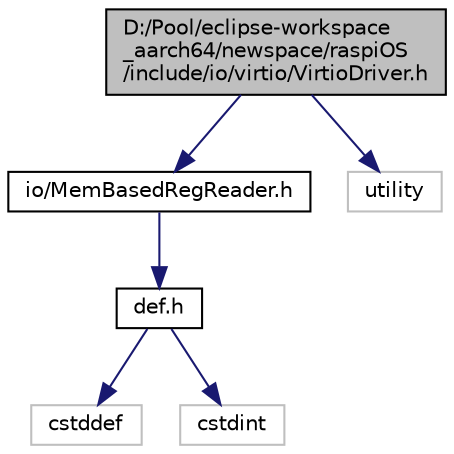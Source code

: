 digraph "D:/Pool/eclipse-workspace_aarch64/newspace/raspiOS/include/io/virtio/VirtioDriver.h"
{
  edge [fontname="Helvetica",fontsize="10",labelfontname="Helvetica",labelfontsize="10"];
  node [fontname="Helvetica",fontsize="10",shape=record];
  Node2011 [label="D:/Pool/eclipse-workspace\l_aarch64/newspace/raspiOS\l/include/io/virtio/VirtioDriver.h",height=0.2,width=0.4,color="black", fillcolor="grey75", style="filled", fontcolor="black"];
  Node2011 -> Node2012 [color="midnightblue",fontsize="10",style="solid",fontname="Helvetica"];
  Node2012 [label="io/MemBasedRegReader.h",height=0.2,width=0.4,color="black", fillcolor="white", style="filled",URL="$da/d46/_mem_based_reg_reader_8h.html"];
  Node2012 -> Node2013 [color="midnightblue",fontsize="10",style="solid",fontname="Helvetica"];
  Node2013 [label="def.h",height=0.2,width=0.4,color="black", fillcolor="white", style="filled",URL="$d4/da4/def_8h.html"];
  Node2013 -> Node2014 [color="midnightblue",fontsize="10",style="solid",fontname="Helvetica"];
  Node2014 [label="cstddef",height=0.2,width=0.4,color="grey75", fillcolor="white", style="filled"];
  Node2013 -> Node2015 [color="midnightblue",fontsize="10",style="solid",fontname="Helvetica"];
  Node2015 [label="cstdint",height=0.2,width=0.4,color="grey75", fillcolor="white", style="filled"];
  Node2011 -> Node2016 [color="midnightblue",fontsize="10",style="solid",fontname="Helvetica"];
  Node2016 [label="utility",height=0.2,width=0.4,color="grey75", fillcolor="white", style="filled"];
}
